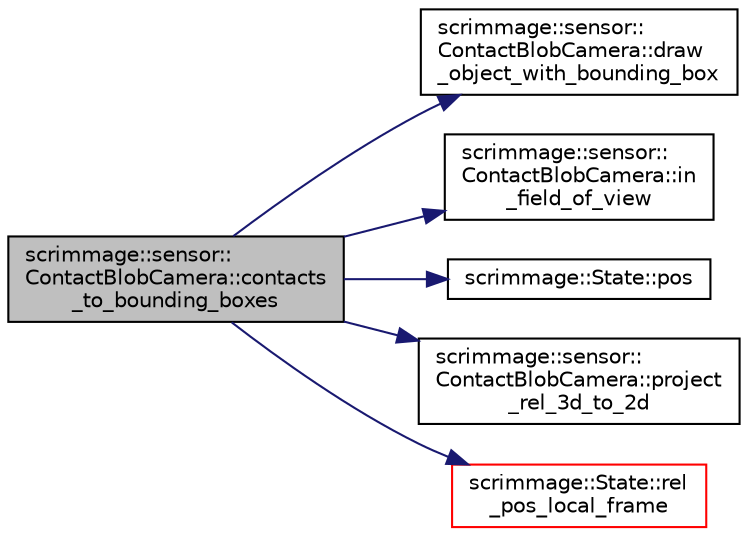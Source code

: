 digraph "scrimmage::sensor::ContactBlobCamera::contacts_to_bounding_boxes"
{
 // LATEX_PDF_SIZE
  edge [fontname="Helvetica",fontsize="10",labelfontname="Helvetica",labelfontsize="10"];
  node [fontname="Helvetica",fontsize="10",shape=record];
  rankdir="LR";
  Node1 [label="scrimmage::sensor::\lContactBlobCamera::contacts\l_to_bounding_boxes",height=0.2,width=0.4,color="black", fillcolor="grey75", style="filled", fontcolor="black",tooltip=" "];
  Node1 -> Node2 [color="midnightblue",fontsize="10",style="solid",fontname="Helvetica"];
  Node2 [label="scrimmage::sensor::\lContactBlobCamera::draw\l_object_with_bounding_box",height=0.2,width=0.4,color="black", fillcolor="white", style="filled",URL="$classscrimmage_1_1sensor_1_1ContactBlobCamera.html#a800830594b7b8464d4bbbf8cadce0731",tooltip=" "];
  Node1 -> Node3 [color="midnightblue",fontsize="10",style="solid",fontname="Helvetica"];
  Node3 [label="scrimmage::sensor::\lContactBlobCamera::in\l_field_of_view",height=0.2,width=0.4,color="black", fillcolor="white", style="filled",URL="$classscrimmage_1_1sensor_1_1ContactBlobCamera.html#a19a41bd989e5c29dc279d3c0e09c3cc9",tooltip=" "];
  Node1 -> Node4 [color="midnightblue",fontsize="10",style="solid",fontname="Helvetica"];
  Node4 [label="scrimmage::State::pos",height=0.2,width=0.4,color="black", fillcolor="white", style="filled",URL="$classscrimmage_1_1State.html#a44e35a1999b53228647e2bde067b6143",tooltip=" "];
  Node1 -> Node5 [color="midnightblue",fontsize="10",style="solid",fontname="Helvetica"];
  Node5 [label="scrimmage::sensor::\lContactBlobCamera::project\l_rel_3d_to_2d",height=0.2,width=0.4,color="black", fillcolor="white", style="filled",URL="$classscrimmage_1_1sensor_1_1ContactBlobCamera.html#ac2560181d58f8cacf57ca48c9004ac2f",tooltip=" "];
  Node1 -> Node6 [color="midnightblue",fontsize="10",style="solid",fontname="Helvetica"];
  Node6 [label="scrimmage::State::rel\l_pos_local_frame",height=0.2,width=0.4,color="red", fillcolor="white", style="filled",URL="$classscrimmage_1_1State.html#a9a509fef76cd8b67fa4f1e161462acc9",tooltip="convert the relative position to the local frame (the output vector will point to the other state)"];
}
